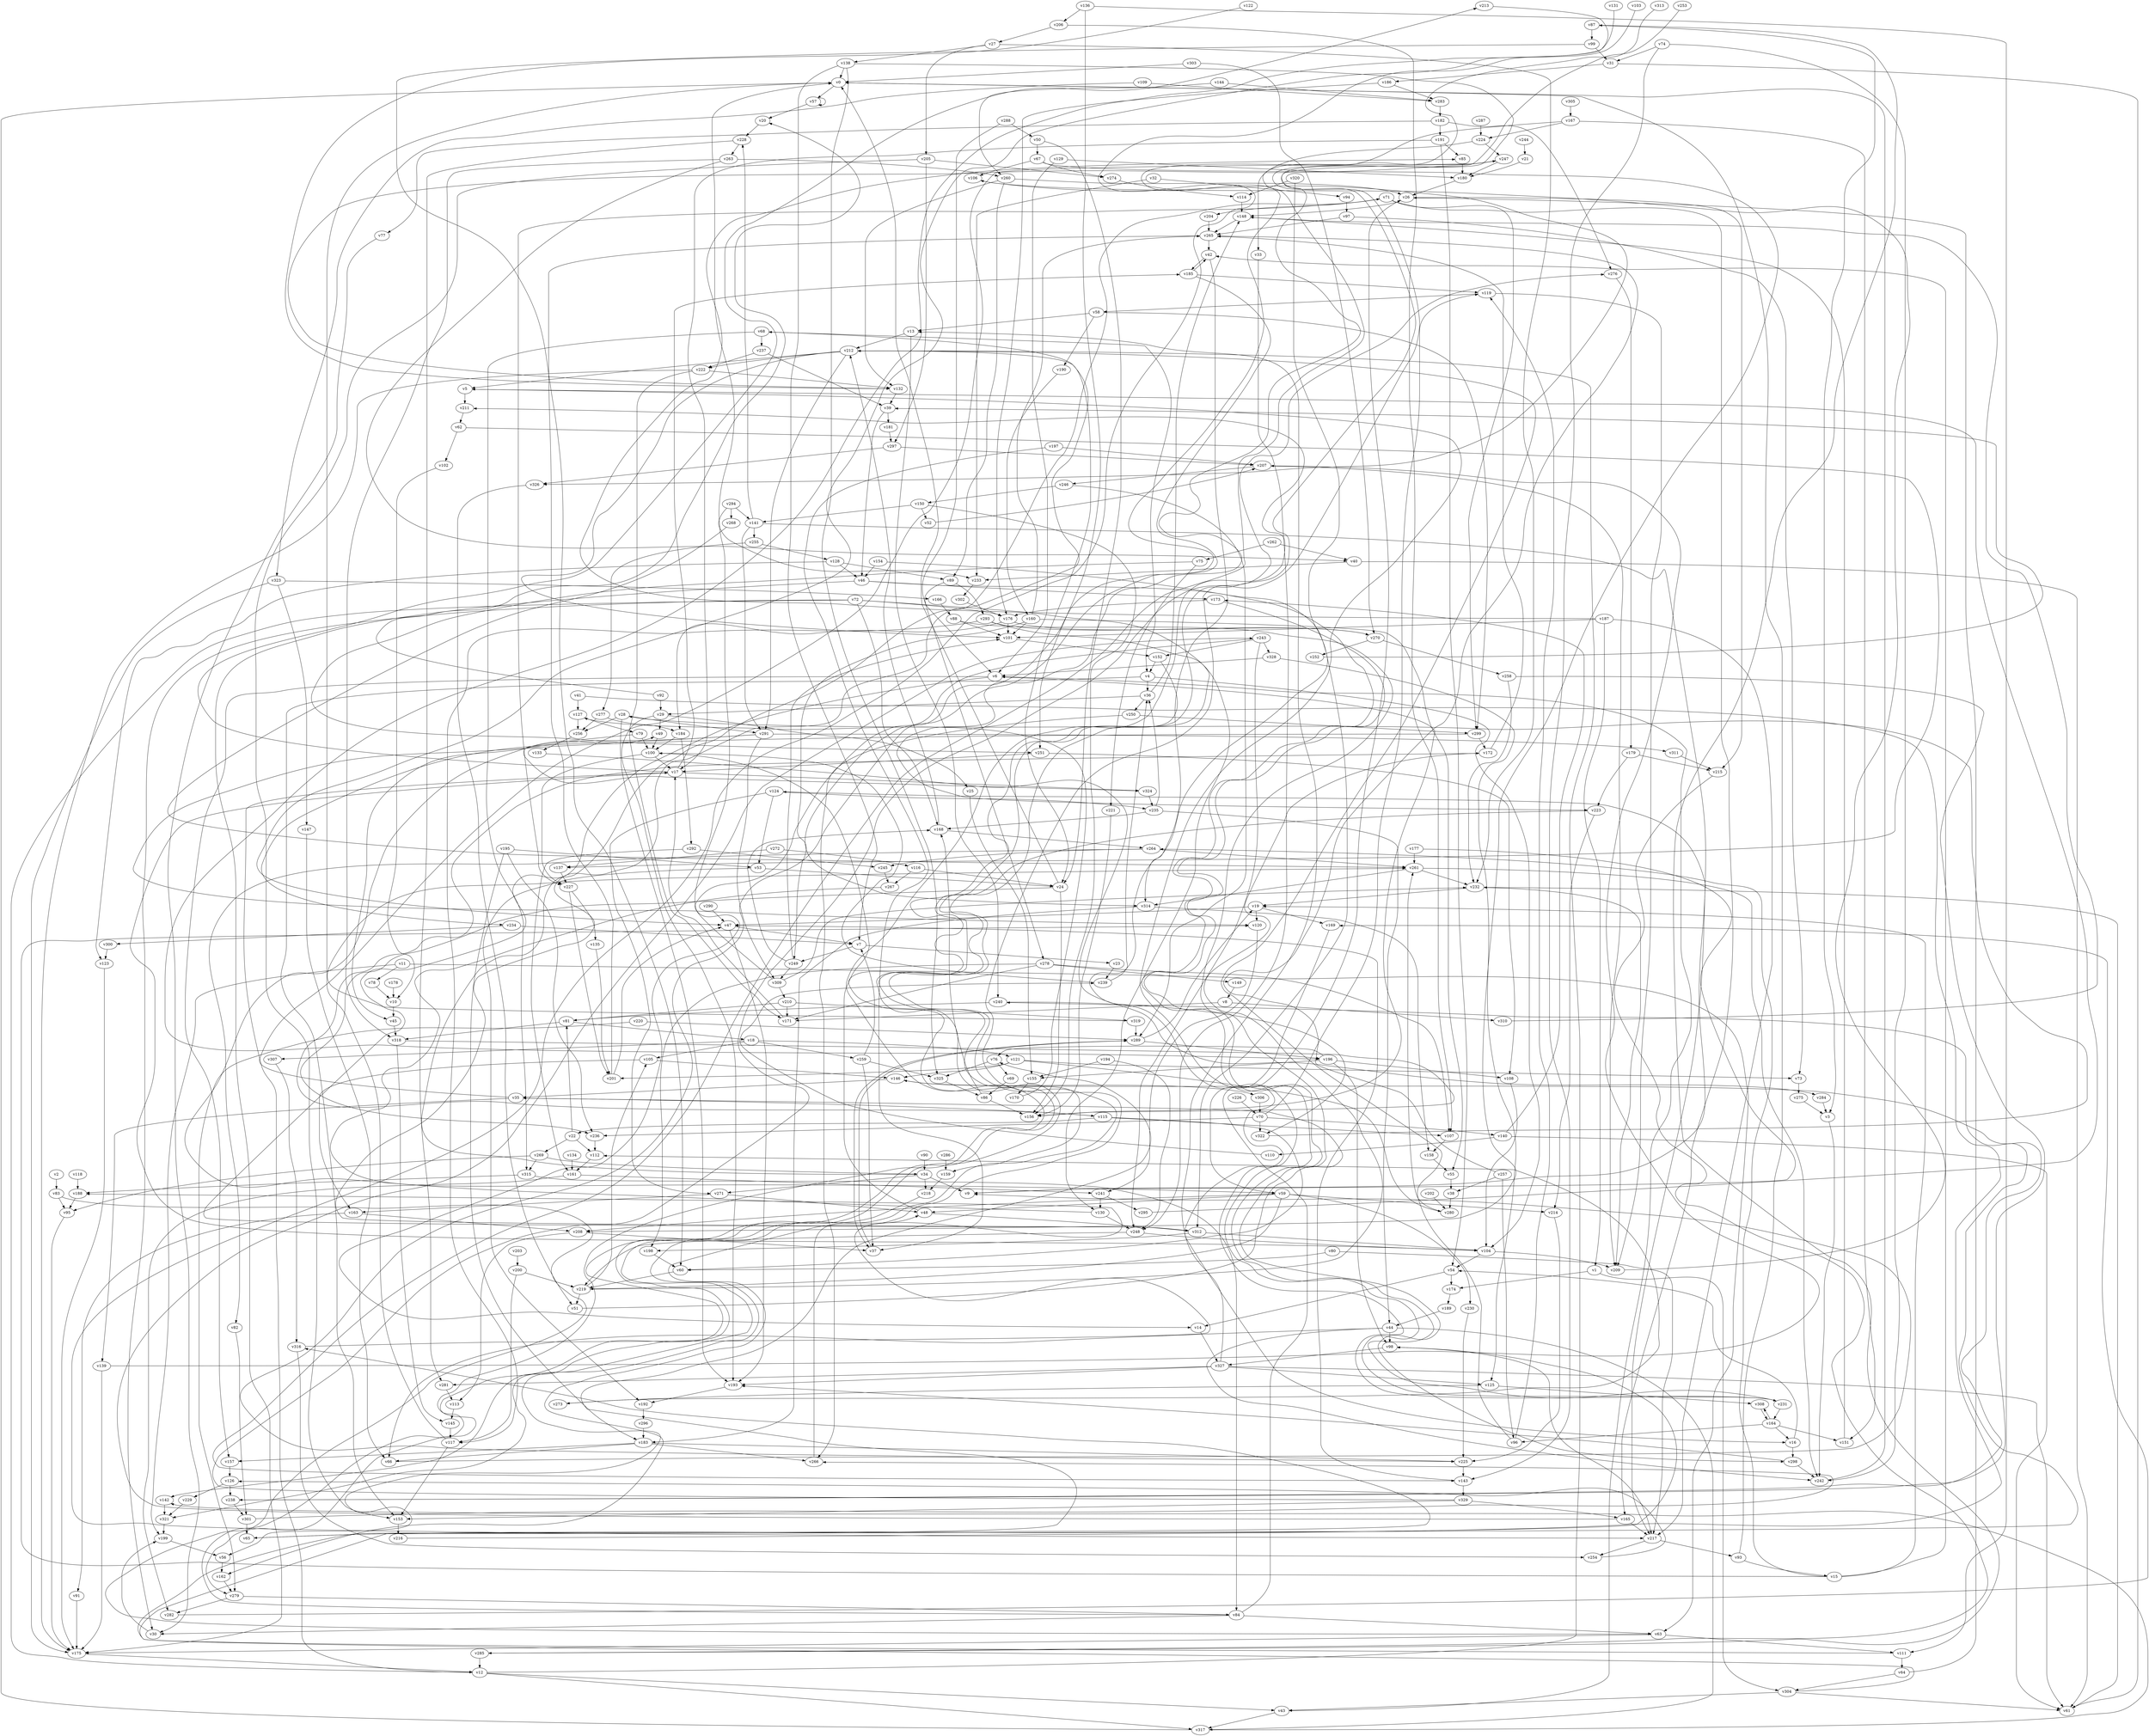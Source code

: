// Benchmark game 483 - 330 vertices
// time_bound: 153
// targets: v328
digraph G {
    v0 [name="v0", player=0];
    v1 [name="v1", player=0];
    v2 [name="v2", player=0];
    v3 [name="v3", player=1];
    v4 [name="v4", player=0];
    v5 [name="v5", player=0];
    v6 [name="v6", player=1];
    v7 [name="v7", player=0];
    v8 [name="v8", player=0];
    v9 [name="v9", player=1];
    v10 [name="v10", player=0];
    v11 [name="v11", player=1];
    v12 [name="v12", player=0];
    v13 [name="v13", player=0];
    v14 [name="v14", player=0];
    v15 [name="v15", player=1];
    v16 [name="v16", player=0];
    v17 [name="v17", player=1];
    v18 [name="v18", player=1];
    v19 [name="v19", player=1];
    v20 [name="v20", player=0];
    v21 [name="v21", player=0];
    v22 [name="v22", player=1];
    v23 [name="v23", player=0];
    v24 [name="v24", player=0];
    v25 [name="v25", player=0];
    v26 [name="v26", player=0];
    v27 [name="v27", player=1];
    v28 [name="v28", player=1];
    v29 [name="v29", player=0];
    v30 [name="v30", player=1];
    v31 [name="v31", player=0];
    v32 [name="v32", player=1];
    v33 [name="v33", player=1];
    v34 [name="v34", player=1];
    v35 [name="v35", player=1];
    v36 [name="v36", player=0];
    v37 [name="v37", player=0];
    v38 [name="v38", player=0];
    v39 [name="v39", player=1];
    v40 [name="v40", player=0];
    v41 [name="v41", player=1];
    v42 [name="v42", player=1];
    v43 [name="v43", player=1];
    v44 [name="v44", player=1];
    v45 [name="v45", player=0];
    v46 [name="v46", player=0];
    v47 [name="v47", player=0];
    v48 [name="v48", player=1];
    v49 [name="v49", player=1];
    v50 [name="v50", player=0];
    v51 [name="v51", player=0];
    v52 [name="v52", player=1];
    v53 [name="v53", player=1];
    v54 [name="v54", player=0];
    v55 [name="v55", player=1];
    v56 [name="v56", player=1];
    v57 [name="v57", player=1];
    v58 [name="v58", player=1];
    v59 [name="v59", player=1];
    v60 [name="v60", player=1];
    v61 [name="v61", player=1];
    v62 [name="v62", player=0];
    v63 [name="v63", player=0];
    v64 [name="v64", player=1];
    v65 [name="v65", player=1];
    v66 [name="v66", player=0];
    v67 [name="v67", player=1];
    v68 [name="v68", player=1];
    v69 [name="v69", player=0];
    v70 [name="v70", player=0];
    v71 [name="v71", player=0];
    v72 [name="v72", player=0];
    v73 [name="v73", player=0];
    v74 [name="v74", player=1];
    v75 [name="v75", player=0];
    v76 [name="v76", player=1];
    v77 [name="v77", player=1];
    v78 [name="v78", player=0];
    v79 [name="v79", player=1];
    v80 [name="v80", player=0];
    v81 [name="v81", player=1];
    v82 [name="v82", player=1];
    v83 [name="v83", player=1];
    v84 [name="v84", player=0];
    v85 [name="v85", player=0];
    v86 [name="v86", player=0];
    v87 [name="v87", player=0];
    v88 [name="v88", player=0];
    v89 [name="v89", player=1];
    v90 [name="v90", player=1];
    v91 [name="v91", player=1];
    v92 [name="v92", player=0];
    v93 [name="v93", player=1];
    v94 [name="v94", player=1];
    v95 [name="v95", player=0];
    v96 [name="v96", player=0];
    v97 [name="v97", player=0];
    v98 [name="v98", player=0];
    v99 [name="v99", player=1];
    v100 [name="v100", player=1];
    v101 [name="v101", player=1];
    v102 [name="v102", player=1];
    v103 [name="v103", player=1];
    v104 [name="v104", player=1];
    v105 [name="v105", player=1];
    v106 [name="v106", player=0];
    v107 [name="v107", player=1];
    v108 [name="v108", player=0];
    v109 [name="v109", player=1];
    v110 [name="v110", player=0];
    v111 [name="v111", player=1];
    v112 [name="v112", player=1];
    v113 [name="v113", player=0];
    v114 [name="v114", player=0];
    v115 [name="v115", player=0];
    v116 [name="v116", player=0];
    v117 [name="v117", player=1];
    v118 [name="v118", player=0];
    v119 [name="v119", player=0];
    v120 [name="v120", player=1];
    v121 [name="v121", player=1];
    v122 [name="v122", player=0];
    v123 [name="v123", player=1];
    v124 [name="v124", player=1];
    v125 [name="v125", player=1];
    v126 [name="v126", player=1];
    v127 [name="v127", player=1];
    v128 [name="v128", player=0];
    v129 [name="v129", player=0];
    v130 [name="v130", player=0];
    v131 [name="v131", player=1];
    v132 [name="v132", player=1];
    v133 [name="v133", player=1];
    v134 [name="v134", player=1];
    v135 [name="v135", player=1];
    v136 [name="v136", player=1];
    v137 [name="v137", player=0];
    v138 [name="v138", player=0];
    v139 [name="v139", player=1];
    v140 [name="v140", player=1];
    v141 [name="v141", player=1];
    v142 [name="v142", player=0];
    v143 [name="v143", player=0];
    v144 [name="v144", player=1];
    v145 [name="v145", player=1];
    v146 [name="v146", player=1];
    v147 [name="v147", player=0];
    v148 [name="v148", player=1];
    v149 [name="v149", player=1];
    v150 [name="v150", player=1];
    v151 [name="v151", player=1];
    v152 [name="v152", player=1];
    v153 [name="v153", player=1];
    v154 [name="v154", player=0];
    v155 [name="v155", player=0];
    v156 [name="v156", player=1];
    v157 [name="v157", player=1];
    v158 [name="v158", player=0];
    v159 [name="v159", player=1];
    v160 [name="v160", player=1];
    v161 [name="v161", player=1];
    v162 [name="v162", player=0];
    v163 [name="v163", player=0];
    v164 [name="v164", player=1];
    v165 [name="v165", player=0];
    v166 [name="v166", player=1];
    v167 [name="v167", player=1];
    v168 [name="v168", player=1];
    v169 [name="v169", player=1];
    v170 [name="v170", player=0];
    v171 [name="v171", player=1];
    v172 [name="v172", player=1];
    v173 [name="v173", player=1];
    v174 [name="v174", player=0];
    v175 [name="v175", player=0];
    v176 [name="v176", player=0];
    v177 [name="v177", player=0];
    v178 [name="v178", player=1];
    v179 [name="v179", player=1];
    v180 [name="v180", player=1];
    v181 [name="v181", player=0];
    v182 [name="v182", player=1];
    v183 [name="v183", player=1];
    v184 [name="v184", player=1];
    v185 [name="v185", player=1];
    v186 [name="v186", player=0];
    v187 [name="v187", player=0];
    v188 [name="v188", player=0];
    v189 [name="v189", player=0];
    v190 [name="v190", player=1];
    v191 [name="v191", player=1];
    v192 [name="v192", player=0];
    v193 [name="v193", player=0];
    v194 [name="v194", player=1];
    v195 [name="v195", player=1];
    v196 [name="v196", player=0];
    v197 [name="v197", player=0];
    v198 [name="v198", player=1];
    v199 [name="v199", player=0];
    v200 [name="v200", player=0];
    v201 [name="v201", player=0];
    v202 [name="v202", player=0];
    v203 [name="v203", player=1];
    v204 [name="v204", player=1];
    v205 [name="v205", player=1];
    v206 [name="v206", player=1];
    v207 [name="v207", player=0];
    v208 [name="v208", player=1];
    v209 [name="v209", player=0];
    v210 [name="v210", player=0];
    v211 [name="v211", player=1];
    v212 [name="v212", player=1];
    v213 [name="v213", player=0];
    v214 [name="v214", player=1];
    v215 [name="v215", player=1];
    v216 [name="v216", player=1];
    v217 [name="v217", player=1];
    v218 [name="v218", player=1];
    v219 [name="v219", player=1];
    v220 [name="v220", player=1];
    v221 [name="v221", player=1];
    v222 [name="v222", player=1];
    v223 [name="v223", player=1];
    v224 [name="v224", player=1];
    v225 [name="v225", player=0];
    v226 [name="v226", player=1];
    v227 [name="v227", player=0];
    v228 [name="v228", player=1];
    v229 [name="v229", player=0];
    v230 [name="v230", player=0];
    v231 [name="v231", player=1];
    v232 [name="v232", player=1];
    v233 [name="v233", player=0];
    v234 [name="v234", player=1];
    v235 [name="v235", player=0];
    v236 [name="v236", player=0];
    v237 [name="v237", player=1];
    v238 [name="v238", player=0];
    v239 [name="v239", player=1];
    v240 [name="v240", player=0];
    v241 [name="v241", player=0];
    v242 [name="v242", player=1];
    v243 [name="v243", player=0];
    v244 [name="v244", player=1];
    v245 [name="v245", player=1];
    v246 [name="v246", player=1];
    v247 [name="v247", player=1];
    v248 [name="v248", player=1];
    v249 [name="v249", player=1];
    v250 [name="v250", player=0];
    v251 [name="v251", player=1];
    v252 [name="v252", player=0];
    v253 [name="v253", player=1];
    v254 [name="v254", player=1];
    v255 [name="v255", player=1];
    v256 [name="v256", player=0];
    v257 [name="v257", player=1];
    v258 [name="v258", player=1];
    v259 [name="v259", player=1];
    v260 [name="v260", player=1];
    v261 [name="v261", player=1];
    v262 [name="v262", player=0];
    v263 [name="v263", player=1];
    v264 [name="v264", player=0];
    v265 [name="v265", player=1];
    v266 [name="v266", player=0];
    v267 [name="v267", player=1];
    v268 [name="v268", player=0];
    v269 [name="v269", player=0];
    v270 [name="v270", player=0];
    v271 [name="v271", player=1];
    v272 [name="v272", player=0];
    v273 [name="v273", player=0];
    v274 [name="v274", player=0];
    v275 [name="v275", player=0];
    v276 [name="v276", player=0];
    v277 [name="v277", player=0];
    v278 [name="v278", player=1];
    v279 [name="v279", player=0];
    v280 [name="v280", player=0];
    v281 [name="v281", player=0];
    v282 [name="v282", player=0];
    v283 [name="v283", player=1];
    v284 [name="v284", player=1];
    v285 [name="v285", player=0];
    v286 [name="v286", player=1];
    v287 [name="v287", player=1];
    v288 [name="v288", player=1];
    v289 [name="v289", player=0];
    v290 [name="v290", player=1];
    v291 [name="v291", player=1];
    v292 [name="v292", player=0];
    v293 [name="v293", player=1];
    v294 [name="v294", player=1];
    v295 [name="v295", player=0];
    v296 [name="v296", player=0];
    v297 [name="v297", player=0];
    v298 [name="v298", player=0];
    v299 [name="v299", player=1];
    v300 [name="v300", player=1];
    v301 [name="v301", player=1];
    v302 [name="v302", player=1];
    v303 [name="v303", player=1];
    v304 [name="v304", player=1];
    v305 [name="v305", player=1];
    v306 [name="v306", player=0];
    v307 [name="v307", player=1];
    v308 [name="v308", player=0];
    v309 [name="v309", player=1];
    v310 [name="v310", player=1];
    v311 [name="v311", player=0];
    v312 [name="v312", player=1];
    v313 [name="v313", player=1];
    v314 [name="v314", player=1];
    v315 [name="v315", player=0];
    v316 [name="v316", player=1];
    v317 [name="v317", player=1];
    v318 [name="v318", player=1];
    v319 [name="v319", player=0];
    v320 [name="v320", player=1];
    v321 [name="v321", player=1];
    v322 [name="v322", player=1];
    v323 [name="v323", player=1];
    v324 [name="v324", player=1];
    v325 [name="v325", player=0];
    v326 [name="v326", player=0];
    v327 [name="v327", player=1];
    v328 [name="v328", player=0, target=1];
    v329 [name="v329", player=0];

    v0 -> v57;
    v1 -> v304;
    v2 -> v83;
    v3 -> v242;
    v4 -> v36;
    v5 -> v231 [constraint="t >= 1"];
    v6 -> v312 [constraint="t < 5"];
    v7 -> v249;
    v8 -> v310;
    v9 -> v124 [constraint="t >= 4"];
    v10 -> v45;
    v11 -> v63;
    v12 -> v212;
    v13 -> v212;
    v14 -> v327;
    v15 -> v120 [constraint="t >= 2"];
    v16 -> v54;
    v17 -> v213 [constraint="t mod 3 == 1"];
    v18 -> v307;
    v19 -> v169;
    v20 -> v228;
    v21 -> v180;
    v22 -> v81;
    v23 -> v239;
    v24 -> v236 [constraint="t < 15"];
    v25 -> v155;
    v26 -> v215;
    v27 -> v138;
    v28 -> v291;
    v29 -> v49;
    v30 -> v199;
    v31 -> v186;
    v32 -> v233;
    v33 -> v248;
    v34 -> v71 [constraint="t >= 1"];
    v35 -> v247 [constraint="t mod 3 == 2"];
    v36 -> v250;
    v37 -> v289 [constraint="t >= 5"];
    v38 -> v280;
    v39 -> v46;
    v40 -> v61;
    v41 -> v65 [constraint="t >= 4"];
    v42 -> v185;
    v43 -> v317;
    v44 -> v242 [constraint="t mod 4 == 0"];
    v45 -> v318;
    v46 -> v231 [constraint="t >= 3"];
    v47 -> v193;
    v48 -> v312;
    v49 -> v100;
    v50 -> v67;
    v51 -> v35 [constraint="t mod 3 == 2"];
    v52 -> v207 [constraint="t >= 2"];
    v53 -> v24;
    v54 -> v174;
    v55 -> v38;
    v56 -> v162;
    v57 -> v57;
    v58 -> v190;
    v59 -> v219 [constraint="t < 7"];
    v60 -> v219;
    v61 -> v232;
    v62 -> v137 [constraint="t >= 2"];
    v63 -> v111;
    v64 -> v304;
    v65 -> v240 [constraint="t < 10"];
    v66 -> v9 [constraint="t mod 2 == 0"];
    v67 -> v208 [constraint="t < 13"];
    v68 -> v237;
    v69 -> v86;
    v70 -> v140;
    v71 -> v299;
    v72 -> v130;
    v73 -> v275;
    v74 -> v143;
    v75 -> v251 [constraint="t mod 3 == 0"];
    v76 -> v325;
    v77 -> v30;
    v78 -> v10;
    v79 -> v324 [constraint="t >= 3"];
    v80 -> v217;
    v81 -> v18;
    v82 -> v301;
    v83 -> v63 [constraint="t < 14"];
    v84 -> v211 [constraint="t >= 4"];
    v85 -> v180;
    v86 -> v156;
    v87 -> v3;
    v88 -> v298 [constraint="t mod 4 == 2"];
    v89 -> v278;
    v90 -> v34;
    v91 -> v175;
    v92 -> v20 [constraint="t mod 4 == 3"];
    v93 -> v15;
    v94 -> v97;
    v95 -> v175;
    v96 -> v212 [constraint="t < 6"];
    v97 -> v265;
    v98 -> v327;
    v99 -> v60;
    v100 -> v227;
    v101 -> v152;
    v102 -> v10;
    v103 -> v217 [constraint="t mod 2 == 1"];
    v104 -> v17 [constraint="t >= 3"];
    v105 -> v163;
    v106 -> v326 [constraint="t mod 4 == 1"];
    v107 -> v158;
    v108 -> v104;
    v109 -> v323;
    v110 -> v239 [constraint="t mod 2 == 1"];
    v111 -> v76 [constraint="t < 14"];
    v112 -> v161;
    v113 -> v145;
    v114 -> v148;
    v115 -> v60 [constraint="t < 7"];
    v116 -> v267;
    v117 -> v0;
    v118 -> v188;
    v119 -> v58;
    v120 -> v241;
    v121 -> v73;
    v122 -> v132 [constraint="t < 10"];
    v123 -> v175;
    v124 -> v53;
    v125 -> v308;
    v126 -> v238;
    v127 -> v256;
    v128 -> v46;
    v129 -> v6;
    v130 -> v49 [constraint="t < 11"];
    v131 -> v196 [constraint="t mod 5 == 0"];
    v132 -> v247 [constraint="t >= 5"];
    v133 -> v284 [constraint="t < 10"];
    v134 -> v161;
    v135 -> v201;
    v136 -> v251;
    v137 -> v227;
    v138 -> v162 [constraint="t < 15"];
    v139 -> v207 [constraint="t mod 2 == 1"];
    v140 -> v110;
    v141 -> v228;
    v142 -> v321;
    v143 -> v329;
    v144 -> v283;
    v145 -> v117;
    v146 -> v35;
    v147 -> v66;
    v148 -> v265;
    v149 -> v8;
    v150 -> v52;
    v151 -> v148;
    v152 -> v279 [constraint="t < 9"];
    v153 -> v216;
    v154 -> v16 [constraint="t mod 2 == 0"];
    v155 -> v170;
    v156 -> v6 [constraint="t < 9"];
    v157 -> v126;
    v158 -> v55;
    v159 -> v218;
    v160 -> v55;
    v161 -> v241;
    v162 -> v279;
    v163 -> v208;
    v164 -> v96;
    v165 -> v243 [constraint="t < 12"];
    v166 -> v88;
    v167 -> v314 [constraint="t >= 4"];
    v168 -> v264;
    v169 -> v59;
    v170 -> v127 [constraint="t mod 5 == 2"];
    v171 -> v17;
    v172 -> v115 [constraint="t mod 3 == 2"];
    v173 -> v231 [constraint="t >= 4"];
    v174 -> v189;
    v175 -> v12;
    v176 -> v270;
    v177 -> v9 [constraint="t >= 1"];
    v178 -> v10;
    v179 -> v215;
    v180 -> v26;
    v181 -> v297;
    v182 -> v191;
    v183 -> v266;
    v184 -> v100;
    v185 -> v225 [constraint="t < 11"];
    v186 -> v283;
    v187 -> v85 [constraint="t >= 3"];
    v188 -> v95;
    v189 -> v44;
    v190 -> v160;
    v191 -> v85;
    v192 -> v296;
    v193 -> v192;
    v194 -> v248;
    v195 -> v183;
    v196 -> v76 [constraint="t mod 2 == 1"];
    v197 -> v37;
    v198 -> v60;
    v199 -> v56;
    v200 -> v117;
    v201 -> v265;
    v202 -> v280;
    v203 -> v200;
    v204 -> v265;
    v205 -> v274;
    v206 -> v107;
    v207 -> v209;
    v208 -> v37;
    v209 -> v106 [constraint="t < 8"];
    v210 -> v81;
    v211 -> v62;
    v212 -> v101 [constraint="t >= 5"];
    v213 -> v47 [constraint="t < 8"];
    v214 -> v225;
    v215 -> v285 [constraint="t < 12"];
    v216 -> v98 [constraint="t < 6"];
    v217 -> v93;
    v218 -> v321 [constraint="t mod 4 == 3"];
    v219 -> v172 [constraint="t < 5"];
    v220 -> v289;
    v221 -> v156;
    v222 -> v175;
    v223 -> v159 [constraint="t < 13"];
    v224 -> v33;
    v225 -> v143;
    v226 -> v70;
    v227 -> v201;
    v228 -> v281;
    v229 -> v321;
    v230 -> v225;
    v231 -> v164;
    v232 -> v209;
    v233 -> v302;
    v234 -> v300;
    v235 -> v44;
    v236 -> v112;
    v237 -> v222;
    v238 -> v146 [constraint="t >= 4"];
    v239 -> v100 [constraint="t mod 3 == 0"];
    v240 -> v322;
    v241 -> v295;
    v242 -> v0;
    v243 -> v14 [constraint="t >= 3"];
    v244 -> v21;
    v245 -> v267;
    v246 -> v150;
    v247 -> v223 [constraint="t >= 2"];
    v248 -> v104;
    v249 -> v168;
    v250 -> v266;
    v251 -> v17;
    v252 -> v39 [constraint="t < 5"];
    v253 -> v142 [constraint="t mod 3 == 2"];
    v254 -> v126 [constraint="t < 5"];
    v255 -> v277;
    v256 -> v133;
    v257 -> v265 [constraint="t < 15"];
    v258 -> v238 [constraint="t mod 5 == 3"];
    v259 -> v325;
    v260 -> v89;
    v261 -> v242;
    v262 -> v40;
    v263 -> v40 [constraint="t < 9"];
    v264 -> v261;
    v265 -> v42;
    v266 -> v48;
    v267 -> v59 [constraint="t >= 5"];
    v268 -> v261 [constraint="t >= 4"];
    v269 -> v315;
    v270 -> v252;
    v271 -> v163;
    v272 -> v137;
    v273 -> v112 [constraint="t mod 2 == 0"];
    v274 -> v114;
    v275 -> v3;
    v276 -> v179;
    v277 -> v184;
    v278 -> v171;
    v279 -> v282;
    v280 -> v261;
    v281 -> v113;
    v282 -> v169 [constraint="t < 5"];
    v283 -> v182;
    v284 -> v3;
    v285 -> v87 [constraint="t < 7"];
    v286 -> v159;
    v287 -> v224;
    v288 -> v50;
    v289 -> v37;
    v290 -> v47;
    v291 -> v234 [constraint="t mod 5 == 0"];
    v292 -> v245;
    v293 -> v56 [constraint="t >= 5"];
    v294 -> v233 [constraint="t mod 5 == 3"];
    v295 -> v5 [constraint="t < 13"];
    v296 -> v183;
    v297 -> v207;
    v298 -> v193 [constraint="t mod 2 == 1"];
    v299 -> v120 [constraint="t >= 3"];
    v300 -> v123;
    v301 -> v266 [constraint="t >= 4"];
    v302 -> v176;
    v303 -> v0;
    v304 -> v316 [constraint="t < 5"];
    v305 -> v167;
    v306 -> v70;
    v307 -> v316;
    v308 -> v164;
    v309 -> v210;
    v310 -> v148 [constraint="t >= 5"];
    v311 -> v215;
    v312 -> v68 [constraint="t mod 3 == 0"];
    v313 -> v143 [constraint="t < 5"];
    v314 -> v158;
    v315 -> v188;
    v316 -> v188 [constraint="t >= 1"];
    v317 -> v142 [constraint="t mod 2 == 0"];
    v318 -> v156 [constraint="t mod 2 == 1"];
    v319 -> v261 [constraint="t < 8"];
    v320 -> v312;
    v321 -> v199;
    v322 -> v28 [constraint="t < 13"];
    v323 -> v166;
    v324 -> v235;
    v325 -> v86;
    v326 -> v51;
    v327 -> v193;
    v328 -> v6;
    v329 -> v276 [constraint="t mod 2 == 0"];
    v183 -> v157;
    v195 -> v53;
    v121 -> v201;
    v220 -> v279;
    v27 -> v232;
    v206 -> v27;
    v285 -> v12;
    v164 -> v151;
    v288 -> v6;
    v224 -> v247;
    v150 -> v141;
    v249 -> v101;
    v63 -> v175;
    v154 -> v46;
    v212 -> v291;
    v13 -> v240;
    v7 -> v23;
    v301 -> v65;
    v168 -> v212;
    v31 -> v61;
    v317 -> v0;
    v309 -> v0;
    v185 -> v42;
    v28 -> v193;
    v143 -> v47;
    v223 -> v214;
    v115 -> v22;
    v44 -> v317;
    v294 -> v141;
    v35 -> v115;
    v278 -> v149;
    v72 -> v176;
    v261 -> v232;
    v238 -> v301;
    v243 -> v328;
    v258 -> v232;
    v71 -> v204;
    v15 -> v19;
    v312 -> v198;
    v64 -> v26;
    v70 -> v322;
    v34 -> v9;
    v71 -> v227;
    v316 -> v254;
    v227 -> v135;
    v67 -> v274;
    v29 -> v193;
    v59 -> v214;
    v58 -> v13;
    v18 -> v105;
    v53 -> v192;
    v127 -> v79;
    v185 -> v119;
    v4 -> v104;
    v327 -> v13;
    v41 -> v127;
    v228 -> v263;
    v323 -> v147;
    v278 -> v198;
    v235 -> v36;
    v22 -> v269;
    v179 -> v223;
    v164 -> v308;
    v104 -> v54;
    v196 -> v98;
    v16 -> v298;
    v8 -> v171;
    v27 -> v205;
    v328 -> v125;
    v187 -> v1;
    v26 -> v148;
    v269 -> v34;
    v74 -> v242;
    v74 -> v31;
    v200 -> v219;
    v217 -> v254;
    v264 -> v82;
    v329 -> v165;
    v12 -> v17;
    v100 -> v17;
    v138 -> v0;
    v259 -> v37;
    v72 -> v168;
    v186 -> v176;
    v70 -> v119;
    v36 -> v29;
    v121 -> v280;
    v197 -> v207;
    v24 -> v156;
    v212 -> v222;
    v128 -> v89;
    v205 -> v153;
    v67 -> v106;
    v18 -> v259;
    v76 -> v69;
    v304 -> v43;
    v125 -> v273;
    v251 -> v108;
    v183 -> v225;
    v18 -> v121;
    v309 -> v232;
    v173 -> v176;
    v314 -> v183;
    v194 -> v155;
    v92 -> v29;
    v54 -> v14;
    v246 -> v289;
    v35 -> v139;
    v109 -> v283;
    v234 -> v7;
    v292 -> v161;
    v219 -> v51;
    v140 -> v173;
    v235 -> v168;
    v117 -> v153;
    v68 -> v315;
    v239 -> v36;
    v184 -> v292;
    v212 -> v24;
    v59 -> v230;
    v205 -> v297;
    v72 -> v12;
    v71 -> v165;
    v87 -> v99;
    v62 -> v102;
    v58 -> v299;
    v164 -> v16;
    v260 -> v132;
    v196 -> v108;
    v84 -> v30;
    v278 -> v107;
    v263 -> v260;
    v259 -> v7;
    v116 -> v24;
    v297 -> v326;
    v1 -> v174;
    v182 -> v77;
    v327 -> v281;
    v79 -> v100;
    v327 -> v61;
    v141 -> v217;
    v232 -> v19;
    v150 -> v156;
    v17 -> v185;
    v93 -> v0;
    v176 -> v184;
    v207 -> v246;
    v104 -> v209;
    v81 -> v318;
    v12 -> v317;
    v136 -> v206;
    v291 -> v311;
    v212 -> v5;
    v172 -> v265;
    v34 -> v218;
    v298 -> v242;
    v264 -> v245;
    v257 -> v38;
    v279 -> v84;
    v304 -> v61;
    v201 -> v47;
    v68 -> v4;
    v6 -> v43;
    v167 -> v151;
    v44 -> v66;
    v132 -> v39;
    v89 -> v293;
    v19 -> v120;
    v195 -> v236;
    v182 -> v276;
    v163 -> v91;
    v257 -> v96;
    v111 -> v64;
    v312 -> v104;
    v291 -> v45;
    v272 -> v116;
    v160 -> v265;
    v249 -> v309;
    v289 -> v196;
    v271 -> v48;
    v83 -> v95;
    v139 -> v175;
    v19 -> v47;
    v4 -> v153;
    v84 -> v26;
    v59 -> v208;
    v177 -> v261;
    v39 -> v181;
    v262 -> v75;
    v183 -> v66;
    v80 -> v60;
    v269 -> v95;
    v270 -> v258;
    v263 -> v318;
    v75 -> v221;
    v187 -> v217;
    v115 -> v107;
    v105 -> v146;
    v315 -> v84;
    v241 -> v130;
    v167 -> v224;
    v96 -> v119;
    v165 -> v217;
    v44 -> v98;
    v11 -> v78;
    v318 -> v145;
    v248 -> v219;
    v124 -> v271;
    v237 -> v39;
    v243 -> v152;
    v11 -> v199;
    v240 -> v81;
    v15 -> v264;
    v138 -> v325;
    v247 -> v180;
    v140 -> v61;
    v323 -> v175;
    v126 -> v229;
    v176 -> v101;
    v196 -> v155;
    v299 -> v172;
    v59 -> v48;
    v208 -> v113;
    v222 -> v171;
    v12 -> v43;
    v291 -> v309;
    v32 -> v94;
    v319 -> v289;
    v187 -> v101;
    v5 -> v211;
    v48 -> v100;
    v22 -> v112;
    v24 -> v0;
    v293 -> v117;
    v29 -> v25;
    v99 -> v31;
    v121 -> v146;
    v98 -> v217;
    v277 -> v256;
    v261 -> v314;
    v210 -> v319;
    v86 -> v168;
    v255 -> v128;
    v130 -> v248;
    v28 -> v256;
    v191 -> v54;
    v243 -> v248;
    v219 -> v105;
    v146 -> v306;
    v88 -> v101;
    v124 -> v235;
    v46 -> v175;
    v84 -> v63;
    v250 -> v299;
    v119 -> v209;
    v293 -> v270;
    v144 -> v260;
    v294 -> v268;
    v6 -> v157;
    v141 -> v255;
    v128 -> v123;
    v15 -> v42;
    v210 -> v171;
    v46 -> v173;
    v329 -> v153;
    v289 -> v19;
    v303 -> v270;
    v34 -> v271;
    v17 -> v324;
    v40 -> v233;
    v191 -> v17;
    v47 -> v7;
    v70 -> v236;
    v222 -> v132;
    v97 -> v73;
    v36 -> v148;
    v50 -> v24;
    v57 -> v20;
    v136 -> v111;
    v141 -> v291;
    v320 -> v114;
    v161 -> v282;
    v42 -> v314;
    v138 -> v7;
    v152 -> v4;
    v260 -> v26;
    v129 -> v180;
    v327 -> v125;
    v160 -> v249;
    v72 -> v30;
    v160 -> v101;
}
